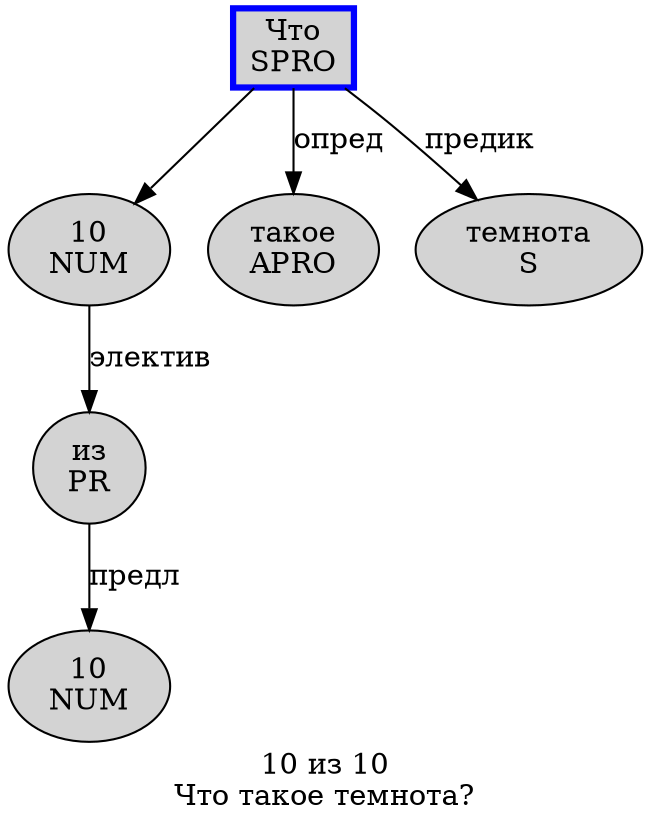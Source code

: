 digraph SENTENCE_1036 {
	graph [label="10 из 10
Что такое темнота?"]
	node [style=filled]
		0 [label="10
NUM" color="" fillcolor=lightgray penwidth=1 shape=ellipse]
		1 [label="из
PR" color="" fillcolor=lightgray penwidth=1 shape=ellipse]
		2 [label="10
NUM" color="" fillcolor=lightgray penwidth=1 shape=ellipse]
		3 [label="Что
SPRO" color=blue fillcolor=lightgray penwidth=3 shape=box]
		4 [label="такое
APRO" color="" fillcolor=lightgray penwidth=1 shape=ellipse]
		5 [label="темнота
S" color="" fillcolor=lightgray penwidth=1 shape=ellipse]
			0 -> 1 [label="электив"]
			3 -> 0
			3 -> 4 [label="опред"]
			3 -> 5 [label="предик"]
			1 -> 2 [label="предл"]
}